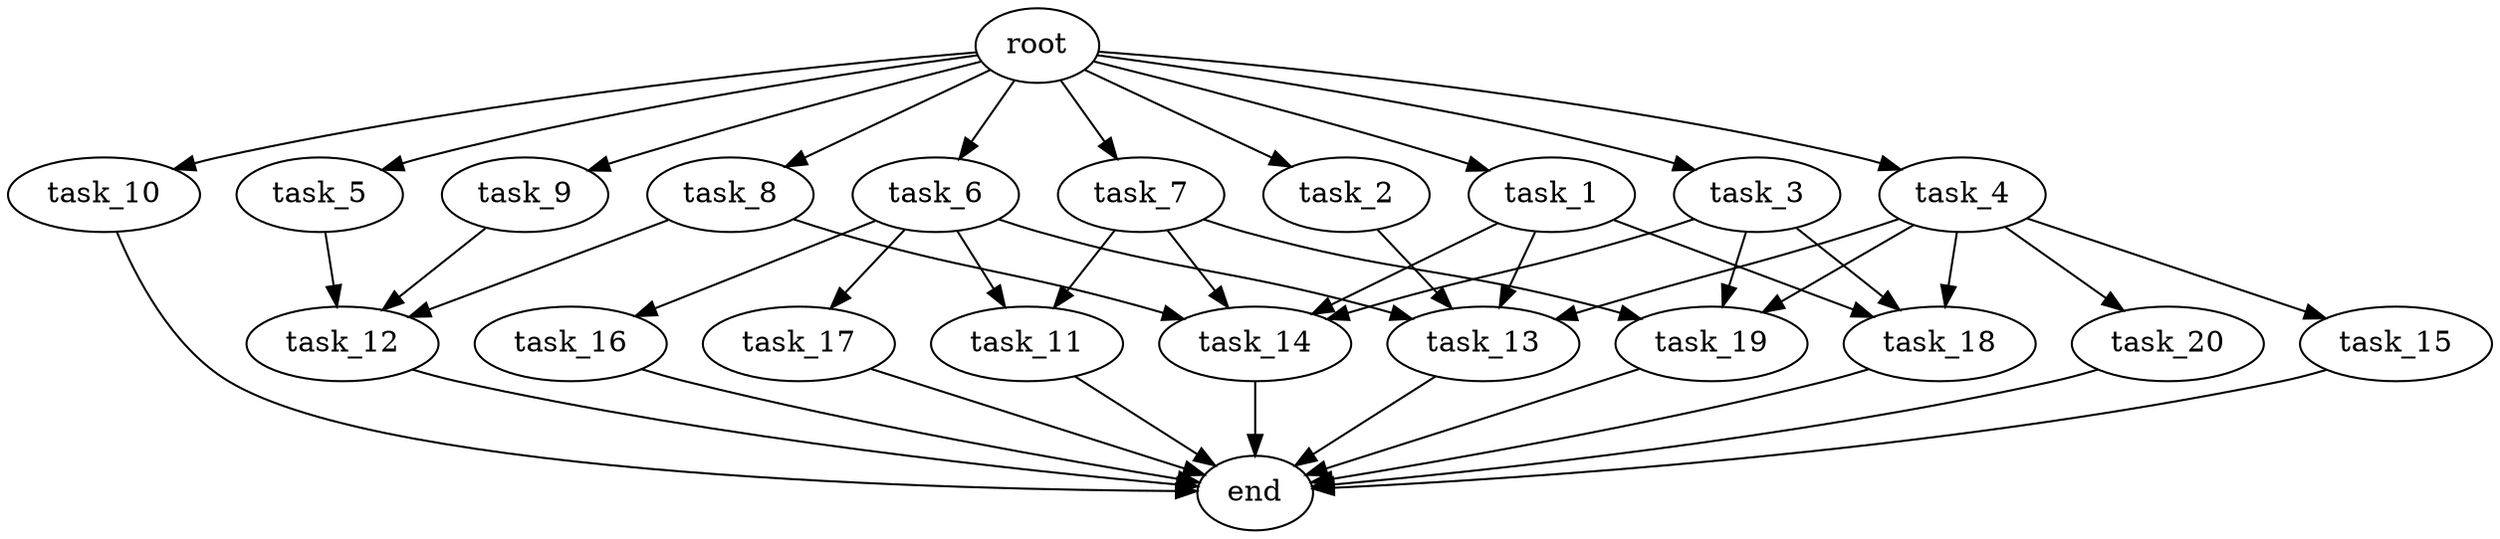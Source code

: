 digraph G {
  root [size="0.000000e+00"];
  task_1 [size="9.052171e+09"];
  task_2 [size="9.781752e+09"];
  task_3 [size="5.720032e+09"];
  task_4 [size="1.696660e+09"];
  task_5 [size="3.807940e+09"];
  task_6 [size="1.389262e+09"];
  task_7 [size="3.012012e+09"];
  task_8 [size="4.931746e+09"];
  task_9 [size="6.336082e+08"];
  task_10 [size="4.347328e+09"];
  task_11 [size="4.211602e+09"];
  task_12 [size="4.842829e+09"];
  task_13 [size="7.701367e+08"];
  task_14 [size="2.517746e+09"];
  task_15 [size="2.466654e+09"];
  task_16 [size="6.250712e+09"];
  task_17 [size="5.938470e+09"];
  task_18 [size="1.956287e+09"];
  task_19 [size="1.070617e+09"];
  task_20 [size="3.047275e+09"];
  end [size="0.000000e+00"];

  root -> task_1 [size="1.000000e-12"];
  root -> task_2 [size="1.000000e-12"];
  root -> task_3 [size="1.000000e-12"];
  root -> task_4 [size="1.000000e-12"];
  root -> task_5 [size="1.000000e-12"];
  root -> task_6 [size="1.000000e-12"];
  root -> task_7 [size="1.000000e-12"];
  root -> task_8 [size="1.000000e-12"];
  root -> task_9 [size="1.000000e-12"];
  root -> task_10 [size="1.000000e-12"];
  task_1 -> task_13 [size="1.925342e+07"];
  task_1 -> task_14 [size="6.294364e+07"];
  task_1 -> task_18 [size="6.520956e+07"];
  task_2 -> task_13 [size="1.925342e+07"];
  task_3 -> task_14 [size="6.294364e+07"];
  task_3 -> task_18 [size="6.520956e+07"];
  task_3 -> task_19 [size="3.568722e+07"];
  task_4 -> task_13 [size="1.925342e+07"];
  task_4 -> task_15 [size="2.466654e+08"];
  task_4 -> task_18 [size="6.520956e+07"];
  task_4 -> task_19 [size="3.568722e+07"];
  task_4 -> task_20 [size="3.047275e+08"];
  task_5 -> task_12 [size="1.614276e+08"];
  task_6 -> task_11 [size="2.105801e+08"];
  task_6 -> task_13 [size="1.925342e+07"];
  task_6 -> task_16 [size="6.250712e+08"];
  task_6 -> task_17 [size="5.938470e+08"];
  task_7 -> task_11 [size="2.105801e+08"];
  task_7 -> task_14 [size="6.294364e+07"];
  task_7 -> task_19 [size="3.568722e+07"];
  task_8 -> task_12 [size="1.614276e+08"];
  task_8 -> task_14 [size="6.294364e+07"];
  task_9 -> task_12 [size="1.614276e+08"];
  task_10 -> end [size="1.000000e-12"];
  task_11 -> end [size="1.000000e-12"];
  task_12 -> end [size="1.000000e-12"];
  task_13 -> end [size="1.000000e-12"];
  task_14 -> end [size="1.000000e-12"];
  task_15 -> end [size="1.000000e-12"];
  task_16 -> end [size="1.000000e-12"];
  task_17 -> end [size="1.000000e-12"];
  task_18 -> end [size="1.000000e-12"];
  task_19 -> end [size="1.000000e-12"];
  task_20 -> end [size="1.000000e-12"];
}
